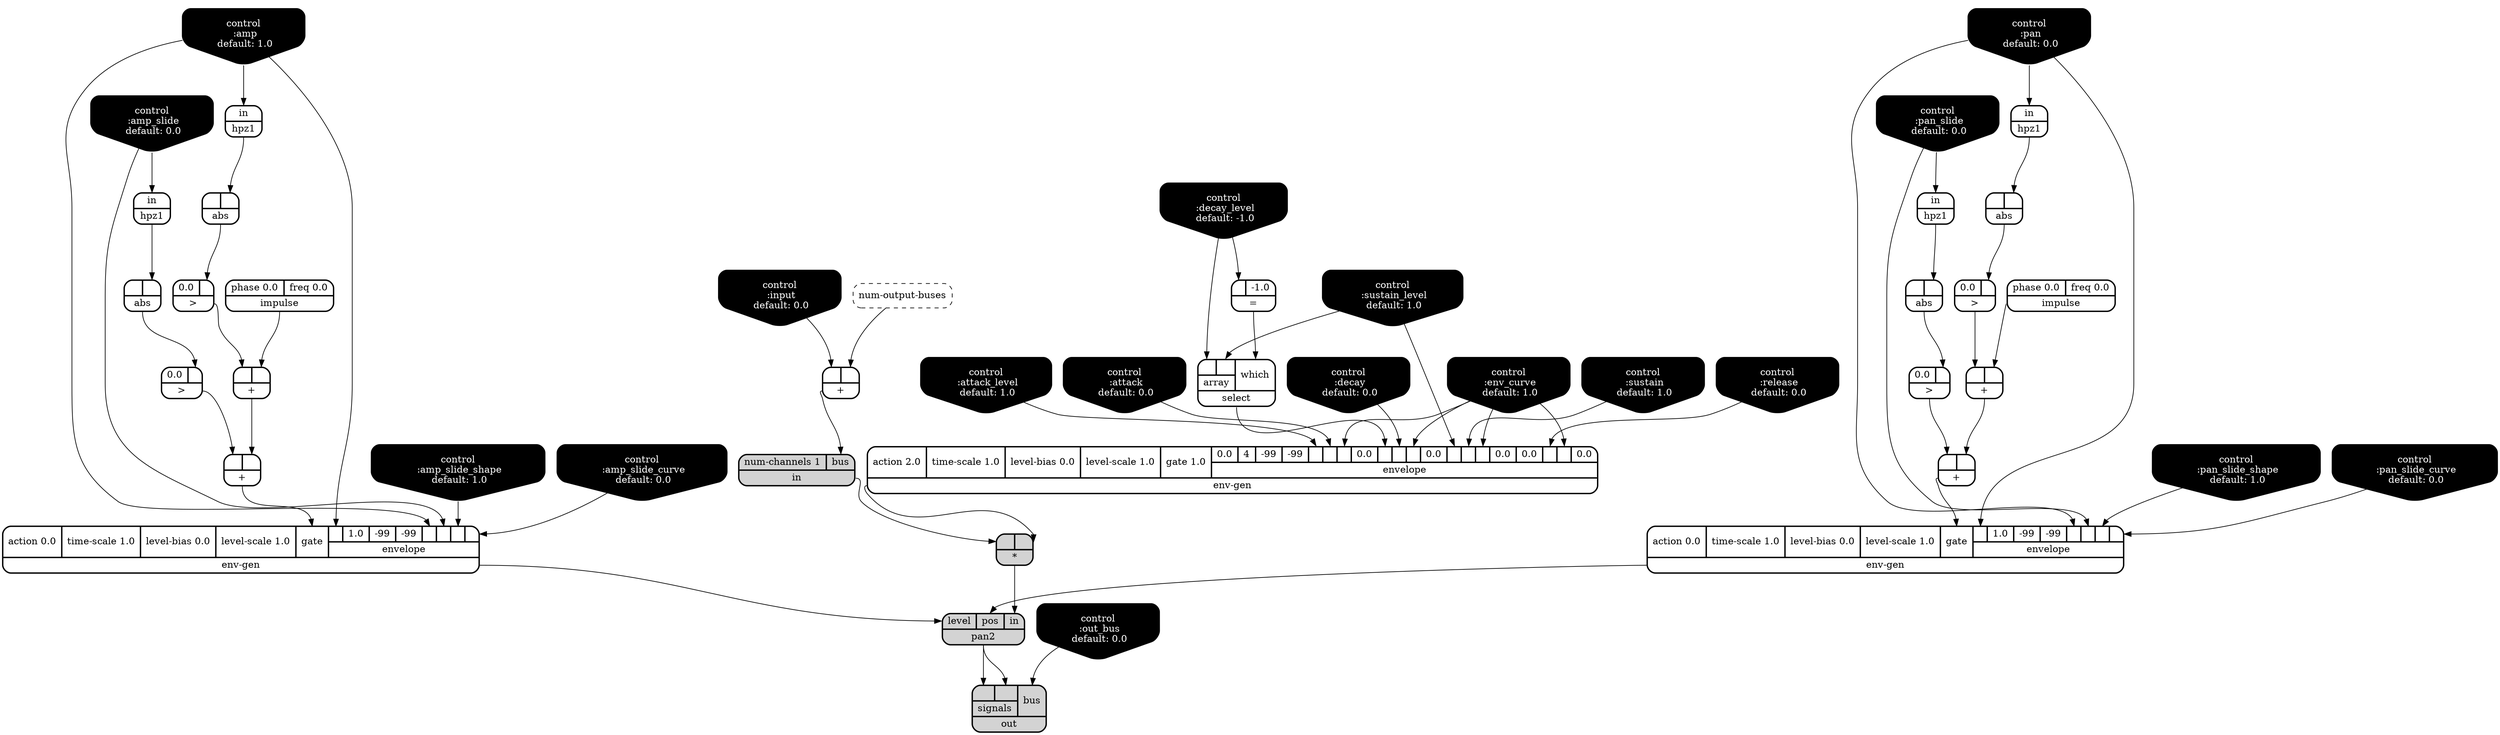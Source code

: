 digraph synthdef {
35 [label = "{{ <b> |<a> } |<__UG_NAME__>* }" style="filled, bold, rounded"  shape=record rankdir=LR];
27 [label = "{{ <b> |<a> } |<__UG_NAME__>+ }" style="bold, rounded" shape=record rankdir=LR];
28 [label = "{{ <b> |<a> } |<__UG_NAME__>+ }" style="bold, rounded" shape=record rankdir=LR];
33 [label = "{{ <b> |<a> } |<__UG_NAME__>+ }" style="bold, rounded" shape=record rankdir=LR];
38 [label = "{{ <b> |<a> } |<__UG_NAME__>+ }" style="bold, rounded" shape=record rankdir=LR];
43 [label = "{{ <b> |<a> } |<__UG_NAME__>+ }" style="bold, rounded" shape=record rankdir=LR];
21 [label = "{{ <b> |<a> -1.0} |<__UG_NAME__>= }" style="bold, rounded" shape=record rankdir=LR];
20 [label = "{{ <b> 0.0|<a> } |<__UG_NAME__>\> }" style="bold, rounded" shape=record rankdir=LR];
26 [label = "{{ <b> 0.0|<a> } |<__UG_NAME__>\> }" style="bold, rounded" shape=record rankdir=LR];
37 [label = "{{ <b> 0.0|<a> } |<__UG_NAME__>\> }" style="bold, rounded" shape=record rankdir=LR];
42 [label = "{{ <b> 0.0|<a> } |<__UG_NAME__>\> }" style="bold, rounded" shape=record rankdir=LR];
19 [label = "{{ <b> |<a> } |<__UG_NAME__>abs }" style="bold, rounded" shape=record rankdir=LR];
25 [label = "{{ <b> |<a> } |<__UG_NAME__>abs }" style="bold, rounded" shape=record rankdir=LR];
36 [label = "{{ <b> |<a> } |<__UG_NAME__>abs }" style="bold, rounded" shape=record rankdir=LR];
41 [label = "{{ <b> |<a> } |<__UG_NAME__>abs }" style="bold, rounded" shape=record rankdir=LR];
0 [label = "control
 :amp
 default: 1.0" shape=invhouse style="rounded, filled, bold" fillcolor=black fontcolor=white ]; 
1 [label = "control
 :amp_slide
 default: 0.0" shape=invhouse style="rounded, filled, bold" fillcolor=black fontcolor=white ]; 
2 [label = "control
 :amp_slide_shape
 default: 1.0" shape=invhouse style="rounded, filled, bold" fillcolor=black fontcolor=white ]; 
3 [label = "control
 :amp_slide_curve
 default: 0.0" shape=invhouse style="rounded, filled, bold" fillcolor=black fontcolor=white ]; 
4 [label = "control
 :pan
 default: 0.0" shape=invhouse style="rounded, filled, bold" fillcolor=black fontcolor=white ]; 
5 [label = "control
 :pan_slide
 default: 0.0" shape=invhouse style="rounded, filled, bold" fillcolor=black fontcolor=white ]; 
6 [label = "control
 :pan_slide_shape
 default: 1.0" shape=invhouse style="rounded, filled, bold" fillcolor=black fontcolor=white ]; 
7 [label = "control
 :pan_slide_curve
 default: 0.0" shape=invhouse style="rounded, filled, bold" fillcolor=black fontcolor=white ]; 
8 [label = "control
 :attack
 default: 0.0" shape=invhouse style="rounded, filled, bold" fillcolor=black fontcolor=white ]; 
9 [label = "control
 :decay
 default: 0.0" shape=invhouse style="rounded, filled, bold" fillcolor=black fontcolor=white ]; 
10 [label = "control
 :sustain
 default: 1.0" shape=invhouse style="rounded, filled, bold" fillcolor=black fontcolor=white ]; 
11 [label = "control
 :release
 default: 0.0" shape=invhouse style="rounded, filled, bold" fillcolor=black fontcolor=white ]; 
12 [label = "control
 :attack_level
 default: 1.0" shape=invhouse style="rounded, filled, bold" fillcolor=black fontcolor=white ]; 
13 [label = "control
 :decay_level
 default: -1.0" shape=invhouse style="rounded, filled, bold" fillcolor=black fontcolor=white ]; 
14 [label = "control
 :sustain_level
 default: 1.0" shape=invhouse style="rounded, filled, bold" fillcolor=black fontcolor=white ]; 
15 [label = "control
 :env_curve
 default: 1.0" shape=invhouse style="rounded, filled, bold" fillcolor=black fontcolor=white ]; 
16 [label = "control
 :input
 default: 0.0" shape=invhouse style="rounded, filled, bold" fillcolor=black fontcolor=white ]; 
17 [label = "control
 :out_bus
 default: 0.0" shape=invhouse style="rounded, filled, bold" fillcolor=black fontcolor=white ]; 
31 [label = "{{ <action> action 2.0|<time____scale> time-scale 1.0|<level____bias> level-bias 0.0|<level____scale> level-scale 1.0|<gate> gate 1.0|{{0.0|4|-99|-99|<envelope___control___4>|<envelope___control___5>|<envelope___control___6>|0.0|<envelope___select___8>|<envelope___control___9>|<envelope___control___10>|0.0|<envelope___control___12>|<envelope___control___13>|<envelope___control___14>|0.0|0.0|<envelope___control___17>|<envelope___control___18>|0.0}|envelope}} |<__UG_NAME__>env-gen }" style="bold, rounded" shape=record rankdir=LR];
40 [label = "{{ <action> action 0.0|<time____scale> time-scale 1.0|<level____bias> level-bias 0.0|<level____scale> level-scale 1.0|<gate> gate|{{<envelope___control___0>|1.0|-99|-99|<envelope___control___4>|<envelope___control___5>|<envelope___control___6>|<envelope___control___7>}|envelope}} |<__UG_NAME__>env-gen }" style="bold, rounded" shape=record rankdir=LR];
44 [label = "{{ <action> action 0.0|<time____scale> time-scale 1.0|<level____bias> level-bias 0.0|<level____scale> level-scale 1.0|<gate> gate|{{<envelope___control___0>|1.0|-99|-99|<envelope___control___4>|<envelope___control___5>|<envelope___control___6>|<envelope___control___7>}|envelope}} |<__UG_NAME__>env-gen }" style="bold, rounded" shape=record rankdir=LR];
18 [label = "{{ <in> in} |<__UG_NAME__>hpz1 }" style="bold, rounded" shape=record rankdir=LR];
24 [label = "{{ <in> in} |<__UG_NAME__>hpz1 }" style="bold, rounded" shape=record rankdir=LR];
29 [label = "{{ <in> in} |<__UG_NAME__>hpz1 }" style="bold, rounded" shape=record rankdir=LR];
39 [label = "{{ <in> in} |<__UG_NAME__>hpz1 }" style="bold, rounded" shape=record rankdir=LR];
23 [label = "{{ <phase> phase 0.0|<freq> freq 0.0} |<__UG_NAME__>impulse }" style="bold, rounded" shape=record rankdir=LR];
30 [label = "{{ <phase> phase 0.0|<freq> freq 0.0} |<__UG_NAME__>impulse }" style="bold, rounded" shape=record rankdir=LR];
34 [label = "{{ <num____channels> num-channels 1|<bus> bus} |<__UG_NAME__>in }" style="filled, bold, rounded"  shape=record rankdir=LR];
32 [label = "{<__UG_NAME__>num-output-buses }" style="dashed, rounded" shape=record rankdir=LR];
46 [label = "{{ {{<signals___pan2___0>|<signals___pan2___1>}|signals}|<bus> bus} |<__UG_NAME__>out }" style="filled, bold, rounded"  shape=record rankdir=LR];
45 [label = "{{ <level> level|<pos> pos|<in> in} |<__UG_NAME__>pan2 }" style="filled, bold, rounded"  shape=record rankdir=LR];
22 [label = "{{ {{<array___control___0>|<array___control___1>}|array}|<which> which} |<__UG_NAME__>select }" style="bold, rounded" shape=record rankdir=LR];

31:__UG_NAME__ -> 35:a ;
34:__UG_NAME__ -> 35:b ;
23:__UG_NAME__ -> 27:a ;
26:__UG_NAME__ -> 27:b ;
27:__UG_NAME__ -> 28:a ;
20:__UG_NAME__ -> 28:b ;
32:__UG_NAME__ -> 33:a ;
16:__UG_NAME__ -> 33:b ;
30:__UG_NAME__ -> 38:a ;
37:__UG_NAME__ -> 38:b ;
38:__UG_NAME__ -> 43:a ;
42:__UG_NAME__ -> 43:b ;
13:__UG_NAME__ -> 21:b ;
19:__UG_NAME__ -> 20:a ;
25:__UG_NAME__ -> 26:a ;
36:__UG_NAME__ -> 37:a ;
41:__UG_NAME__ -> 42:a ;
18:__UG_NAME__ -> 19:a ;
24:__UG_NAME__ -> 25:a ;
29:__UG_NAME__ -> 36:a ;
39:__UG_NAME__ -> 41:a ;
12:__UG_NAME__ -> 31:envelope___control___4 ;
8:__UG_NAME__ -> 31:envelope___control___5 ;
15:__UG_NAME__ -> 31:envelope___control___6 ;
22:__UG_NAME__ -> 31:envelope___select___8 ;
9:__UG_NAME__ -> 31:envelope___control___9 ;
15:__UG_NAME__ -> 31:envelope___control___10 ;
14:__UG_NAME__ -> 31:envelope___control___12 ;
10:__UG_NAME__ -> 31:envelope___control___13 ;
15:__UG_NAME__ -> 31:envelope___control___14 ;
11:__UG_NAME__ -> 31:envelope___control___17 ;
15:__UG_NAME__ -> 31:envelope___control___18 ;
4:__UG_NAME__ -> 40:envelope___control___0 ;
4:__UG_NAME__ -> 40:envelope___control___4 ;
5:__UG_NAME__ -> 40:envelope___control___5 ;
6:__UG_NAME__ -> 40:envelope___control___6 ;
7:__UG_NAME__ -> 40:envelope___control___7 ;
28:__UG_NAME__ -> 40:gate ;
0:__UG_NAME__ -> 44:envelope___control___0 ;
0:__UG_NAME__ -> 44:envelope___control___4 ;
1:__UG_NAME__ -> 44:envelope___control___5 ;
2:__UG_NAME__ -> 44:envelope___control___6 ;
3:__UG_NAME__ -> 44:envelope___control___7 ;
43:__UG_NAME__ -> 44:gate ;
5:__UG_NAME__ -> 18:in ;
4:__UG_NAME__ -> 24:in ;
0:__UG_NAME__ -> 29:in ;
1:__UG_NAME__ -> 39:in ;
33:__UG_NAME__ -> 34:bus ;
17:__UG_NAME__ -> 46:bus ;
45:__UG_NAME__ -> 46:signals___pan2___0 ;
45:__UG_NAME__ -> 46:signals___pan2___1 ;
35:__UG_NAME__ -> 45:in ;
40:__UG_NAME__ -> 45:pos ;
44:__UG_NAME__ -> 45:level ;
21:__UG_NAME__ -> 22:which ;
13:__UG_NAME__ -> 22:array___control___0 ;
14:__UG_NAME__ -> 22:array___control___1 ;

}